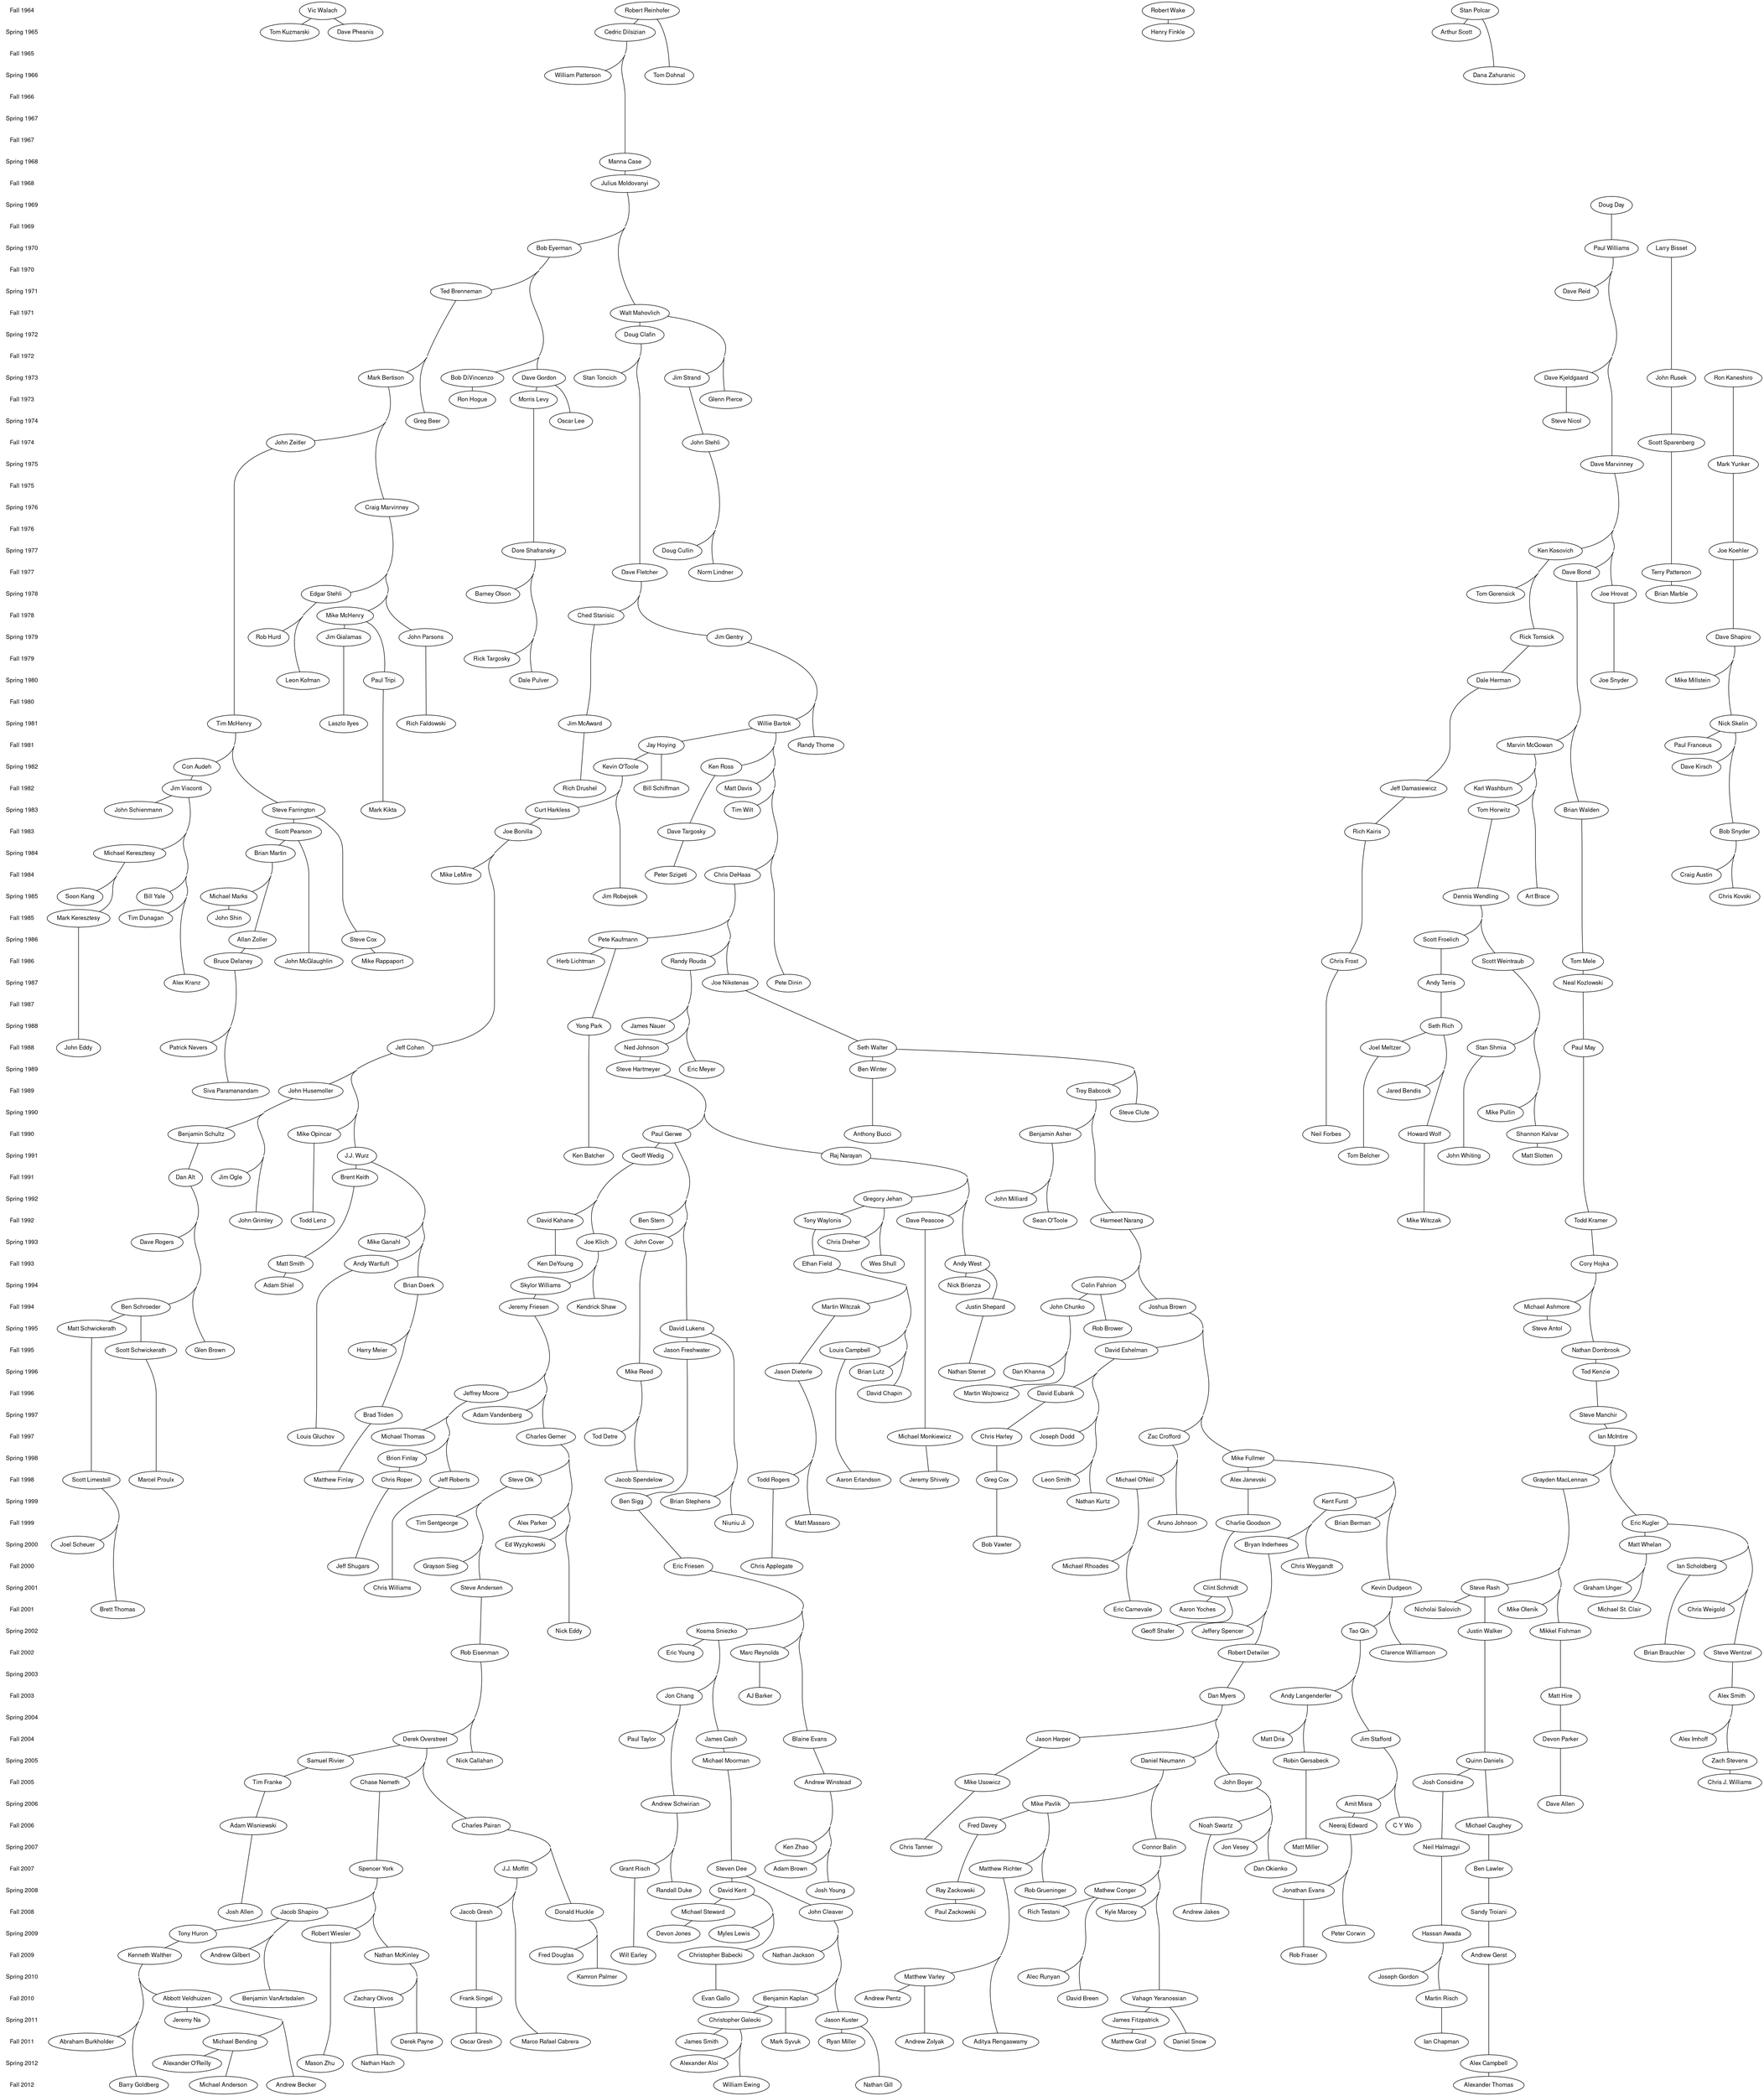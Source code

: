 /******************************************
 * Beta Nu of Theta Chi Brotherhood tree. *
 * Spring 2008				  *
 * Arranged 2008 by Michael Moorman       *
 * This language has a C-like grammar and *
 * commenting system.			  *
 *****************************************/
digraph brotherhood {
	ranksep=0; // minimum separation between ranks
	concentrate=true; // gives a more flowing edge pattern
	ratio=compress; // optimizes for horizontal space
	size="50,50"; // gives it a square shape
	/* This first block represents a timeline on the left side. */
	{
		// Change font to something appropriate for your system
		node [shape=plaintext, fontname="Nimbus Sans 1", fontsize=12];
		edge [style=invis];
		"Fall 1964" -> "Spring 1965" -> "Fall 1965" -> "Spring 1966" -> "Fall 1966" -> "Spring 1967" -> "Fall 1967" -> "Spring 1968" -> "Fall 1968" -> "Spring 1969" -> "Fall 1969" -> "Spring 1970" -> "Fall 1970" -> "Spring 1971" -> "Fall 1971" -> "Spring 1972" -> "Fall 1972" -> "Spring 1973" -> "Fall 1973" -> "Spring 1974" -> "Fall 1974" -> "Spring 1975" -> "Fall 1975" -> "Spring 1976" -> "Fall 1976" -> "Spring 1977" -> "Fall 1977" -> "Spring 1978" -> "Fall 1978" -> "Spring 1979" -> "Fall 1979" -> "Spring 1980" -> "Fall 1980" -> "Spring 1981" -> "Fall 1981" -> "Spring 1982" -> "Fall 1982" -> "Spring 1983" -> "Fall 1983" -> "Spring 1984" -> "Fall 1984" -> "Spring 1985" -> "Fall 1985" -> "Spring 1986" -> "Fall 1986" -> "Spring 1987" -> "Fall 1987" -> "Spring 1988" -> "Fall 1988" -> "Spring 1989" -> "Fall 1989" -> "Spring 1990" -> "Fall 1990" -> "Spring 1991" -> "Fall 1991" -> "Spring 1992" -> "Fall 1992" -> "Spring 1993" -> "Fall 1993" -> "Spring 1994" -> "Fall 1994" -> "Spring 1995" -> "Fall 1995" -> "Spring 1996" -> "Fall 1996" -> "Spring 1997" -> "Fall 1997" -> "Spring 1998" -> "Fall 1998" -> "Spring 1999" -> "Fall 1999" -> "Spring 2000" -> "Fall 2000" -> "Spring 2001" -> "Fall 2001" -> "Spring 2002" -> "Fall 2002" -> "Spring 2003" -> "Fall 2003" -> "Spring 2004" -> "Fall 2004" -> "Spring 2005" -> "Fall 2005" -> "Spring 2006" -> "Fall 2006" -> "Spring 2007" -> "Fall 2007" -> "Spring 2008" -> "Fall 2008" -> "Spring 2009" -> "Fall 2009" -> "Spring 2010" -> "Fall 2010" -> "Spring 2011" -> "Fall 2011" -> "Spring 2012" -> "Fall 2012"; 
	}
	/* This lists who was in which pledge class so that everyone from each pledge class is in the same rank. */
	node [color=black, shape=ellipse, fontname="Nimbus Sans 1", fontsize=12];
	edge [arrowhead=none, arrowtail=none];
	/* Data from before 1973 is incomplete and probably inaccurate */
	{ rank = same; "Fall 1964"; "Vic Walach"; "Robert Reinhofer"; "Robert Wake"; "Stan Polcar"; }
	{ rank = same; "Spring 1965"; "Cedric Dilsizian"; "Henry Finkle"; "Arthur Scott"; "Tom Kuzmarski"; "Dave Pheanis"; }
	{ rank = same; "Fall 1965"; }
	{ rank = same; "Spring 1966"; "William Patterson"; "Tom Dohnal"; "Dana Zahuranic"; }
	{ rank = same; "Fall 1966"; }
	{ rank = same; "Spring 1967"; }
	{ rank = same; "Fall 1967"; }
	{ rank = same; "Spring 1968"; "Manna Case"; }
	{ rank = same; "Fall 1968"; "Julius Moldovanyi"; }
	{ rank = same; "Spring 1969"; "Doug Day"; }
	{ rank = same; "Fall 1969"; }
	{ rank = same; "Spring 1970"; "Paul Williams"; "Bob Eyerman"; "Larry Bisset"; }
	{ rank = same; "Fall 1970"; }
	{ rank = same; "Spring 1971"; "Dave Reid"; "Ted Brenneman"; }
	{ rank = same; "Fall 1971"; "Walt Mahovlich"; }
	{ rank = same; "Spring 1972"; "Doug Clafin"; }
	{ rank = same; "Fall 1972"; }
	/* Everything below here is fairly accurate */
	{ rank = same; "Spring 1973"; "Bob DiVincenzo"; "Mark Bertison"; "Dave Kjeldgaard"; "Dave Gordon"; "Jim Strand"; "Stan Toncich"; "John Rusek"; "Ron Kaneshiro"; }
	{ rank = same; "Fall 1973"; "Ron Hogue"; "Morris Levy"; "Glenn Pierce"; }
	{ rank = same; "Spring 1974"; "Steve Nicol"; "Greg Beer"; "Oscar Lee"; }
	{ rank = same; "Fall 1974"; "John Zeitler"; "John Stehli"; "Scott Sparenberg"; }
	{ rank = same; "Spring 1975"; "Dave Marvinney"; "Mark Yunker"; }
	{ rank = same; "Fall 1975"; }
	{ rank = same; "Spring 1976"; "Craig Marvinney"; }
	{ rank = same; "Fall 1976"; }
	{ rank = same; "Spring 1977"; "Ken Kosovich"; "Dore Shafransky"; "Doug Cullin"; "Joe Koehler"; }
	{ rank = same; "Fall 1977"; "Dave Bond"; "Dave Fletcher"; "Norm Lindner"; "Terry Patterson"; }
	{ rank = same; "Spring 1978"; "Brian Marble"; "Tom Gorensick"; "Joe Hrovat"; "Edgar Stehli"; "Barney Olson"; }
	{ rank = same; "Fall 1978"; "Mike McHenry"; "Ched Stanisic"; }
	{ rank = same; "Spring 1979"; "Dave Shapiro"; "Rick Tomsick"; "John Parsons"; "Jim Gialamas"; "Rob Hurd"; "Jim Gentry"; }
	{ rank = same; "Fall 1979"; "Rick Targosky"; }
	{ rank = same; "Spring 1980"; "Mike Millstein"; "Dale Herman"; "Joe Snyder"; "Leon Kofman"; "Paul Tripi"; "Dale Pulver"; }
	{ rank = same; "Fall 1980"; }
	{ rank = same; "Spring 1981"; "Nick Skelin"; "Tim McHenry"; "Laszlo Ilyes"; "Rich Faldowski"; "Willie Bartok"; "Jim McAward"; }
	{ rank = same; "Fall 1981"; "Randy Thome"; "Jay Hoying"; "Marvin McGowan"; "Paul Franceus" }
	{ rank = same; "Spring 1982"; "Dave Kirsch"; "Con Audeh"; "Ken Ross"; "Kevin O'Toole"; }
	{ rank = same; "Fall 1982"; "Rich Drushel"; "Bill Schiffman"; "Matt Davis"; "Jim Visconti"; "Jeff Damasiewicz"; "Karl Washburn"; }
	{ rank = same; "Spring 1983"; "Curt Harkless"; "Tim Wilt"; "Mark Kikta"; "John Schienmann"; "Steve Farrington"; "Brian Walden"; "Tom Horwitz"; }
	{ rank = same; "Fall 1983"; "Dave Targosky"; "Scott Pearson"; "Rich Kairis"; "Bob Snyder"; "Joe Bonilla"; }
	{ rank = same; "Spring 1984"; "Michael Keresztesy"; "Brian Martin"; }
	{ rank = same; "Fall 1984"; "Craig Austin"; "Mike LeMire"; "Peter Szigeti"; "Chris DeHaas"; }
	{ rank = same; "Spring 1985"; "Art Brace"; "Jim Robejsek"; "Bill Yale"; "Soon Kang"; "Michael Marks"; "Chris Kovski"; "Dennis Wendling"; }
	{ rank = same; "Fall 1985"; "Mark Keresztesy"; "John Shin"; "Tim Dunagan"; }
	{ rank = same; "Spring 1986"; "Pete Kaufmann"; "Steve Cox"; "Allan Zoller"; "Scott Froelich"; }
	{ rank = same; "Fall 1986"; "Scott Weintraub"; "Tom Mele"; "Chris Frost"; "John McGlaughlin"; "Bruce Delaney"; "Mike Rappaport"; "Herb Lichtman"; "Randy Rouda"; }
	{ rank = same; "Spring 1987"; "Pete Dinin"; "Joe Nikstenas"; "Alex Kranz"; "Neal Kozlowski"; "Andy Terris"; }
	{ rank = same; "Fall 1987"; }
	{ rank = same; "Spring 1988"; "James Nauer"; "Yong Park"; "Seth Rich"; }
	{ rank = same; "Fall 1988"; "Jeff Cohen"; "Ned Johnson"; "Seth Walter"; "John Eddy"; "Patrick Nevers"; "Paul May"; "Stan Shmia"; "Joel Meltzer"; }
	{ rank = same; "Spring 1989"; "Eric Meyer"; "Steve Hartmeyer"; "Ben Winter"; }
	{ rank = same; "Fall 1989"; "John Husemoller"; "Troy Babcock"; "Siva Paramanandam"; "Jared Bendis"; }
	{ rank = same; "Spring 1990"; "Mike Pullin"; "Steve Clute"; }
	{ rank = same; "Fall 1990"; "Mike Opincar"; "Benjamin Schultz"; "Paul Gerwe"; "Anthony Bucci"; "Benjamin Asher"; "Neil Forbes"; "Howard Wolf"; "Shannon Kalvar"; }
	{ rank = same; "Spring 1991"; "J.J. Wurz"; "Geoff Wedig"; "Raj Narayan"; "Ken Batcher"; "John Whiting"; "Matt Slotten"; "Tom Belcher"; }
	{ rank = same; "Fall 1991"; "Jim Ogle"; "Dan Alt"; "Brent Keith"; }
	{ rank = same; "Spring 1992"; "John Milliard"; "Gregory Jehan"; }
	{ rank = same; "Fall 1992"; "Mike Witczak"; "Todd Kramer"; "Sean O'Toole"; "Harmeet Narang"; "Tony Waylonis"; "Dave Peascoe"; "David Kahane"; "Ben Stern"; "John Grimley"; "Todd Lenz"; }
	{ rank = same; "Spring 1993"; "Dave Rogers"; "Mike Ganahl"; "Joe Klich"; "John Cover"; "Chris Dreher"; }
	{ rank = same; "Fall 1993"; "Cory Hojka"; "Ethan Field"; "Wes Shull"; "Andy West"; "Ken DeYoung"; "Matt Smith"; "Andy Wartluft"; }
	{ rank = same; "Spring 1994"; "Adam Shiel"; "Brian Doerk"; "Skylor Williams"; "Nick Brienza"; "Colin Fahrion"; }
	{ rank = same; "Fall 1994"; "Ben Schroeder"; "Kendrick Shaw"; "Jeremy Friesen"; "Justin Shepard"; "Martin Witczak"; "John Chunko"; "Joshua Brown"; "Michael Ashmore"; }
	{ rank = same; "Spring 1995"; "Matt Schwickerath"; "David Lukens"; "Rob Brower"; "Steve Antol"; }
	{ rank = same; "Fall 1995"; "Nathan Dombrook"; "David Eshelman"; "Louis Campbell"; "Jason Freshwater"; "Harry Meier"; "Scott Schwickerath"; "Glen Brown"; }
	{ rank = same; "Spring 1996"; "Mike Reed"; "Nathan Sterret"; "Jason Dieterle"; "Brian Lutz"; "Dan Khanna"; "Tod Kenzie"; }
	{ rank = same; "Fall 1996"; "Jeffrey Moore"; "David Chapin"; "Martin Wojtowicz"; "David Eubank"; }
	{ rank = same; "Spring 1997"; "Adam Vandenberg"; "Steve Manchir"; "Brad Triden"; }
	{ rank = same; "Fall 1997"; "Ian McIntire"; "Joseph Dodd"; "Chris Harley"; "Zac Crofford"; "Michael Monkiewicz"; "Tod Detre"; "Michael Thomas"; "Charles Gerner"; "Louis Gluchov"; }
	{ rank = same; "Spring 1998"; "Brion Finlay"; "Mike Fullmer"; }
	{ rank = same; "Fall 1998"; "Scott Limestoll"; "Steve Olk"; "Matthew Finlay"; "Marcel Proulx"; "Chris Roper"; "Jacob Spendelow"; "Jeff Roberts"; "Jeremy Shively"; "Todd Rogers"; "Aaron Erlandson"; "Michael O'Neil"; "Greg Cox"; "Leon Smith"; "Alex Janevski"; "Grayden MacLennan"; }
	{ rank = same; "Spring 1999"; "Kent Furst"; "Nathan Kurtz"; "Brian Stephens"; "Ben Sigg"; }
	{ rank = same; "Fall 1999"; "Tim Sentgeorge"; "Alex Parker"; "Niuniu Ji"; "Matt Massaro"; "Eric Kugler"; "Aruno Johnson"; "Brian Berman"; "Charlie Goodson"; }
	{ rank = same; "Spring 2000"; "Joel Scheuer"; "Ed Wyzykowski"; "Bryan Inderhees"; "Bob Vawter"; "Matt Whelan"; }
	{ rank = same; "Fall 2000"; "Ian Scholdberg"; "Chris Weygandt"; "Michael Rhoades"; "Chris Applegate"; "Eric Friesen"; "Grayson Sieg"; "Jeff Shugars"; }
	{ rank = same; "Spring 2001"; "Steve Andersen"; "Chris Williams"; "Clint Schmidt"; "Kevin Dudgeon"; "Steve Rash"; "Graham Unger"; }
	{ rank = same; "Fall 2001"; "Eric Carnevale"; "Chris Weigold"; "Brett Thomas"; "Chris Weigold"; "Nicholai Salovich"; "Mike Olenik"; "Michael St. Clair"; "Aaron Yoches"; }
	{ rank = same; "Spring 2002"; "Kosma Sniezko"; "Mikkel Fishman"; "Justin Walker"; "Tao Qin"; "Jeffery Spencer"; "Geoff Shafer"; "Nick Eddy";  }
	{ rank = same; "Fall 2002"; "Steve Wentzel"; "Clarence Williamson"; "Brian Brauchler"; "Rob Eisenman"; "Eric Young"; "Marc Reynolds"; "Robert Detwiler"; }
	{ rank = same; "Spring 2003"; }
	{ rank = same; "Fall 2003"; "Dan Myers"; "Andy Langenderfer"; "Jon Chang"; "Alex Smith"; "Matt Hire"; "AJ Barker"; }
	{ rank = same; "Spring 2004"; }
	{ rank = same; "Fall 2004"; "Jason Harper"; "Derek Overstreet"; "Devon Parker"; "James Cash"; "Jim Stafford"; "Blaine Evans"; "Matt Dria"; "Alex Imhoff"; "Paul Taylor"; }
	{ rank = same; "Spring 2005"; "Michael Moorman"; "Daniel Neumann"; "Robin Gersabeck"; "Samuel Rivier"; "Zach Stevens"; "Nick Callahan"; "Quinn Daniels"; }
	{ rank = same; "Fall 2005"; "John Boyer"; "Andrew Winstead"; "Josh Considine"; "Chase Nemeth"; "Tim Franke"; "Chris J. Williams"; "Mike Usowicz"; }
	{ rank = same; "Spring 2006"; "Mike Pavlik"; "Amit Misra"; "Andrew Schwirian"; "Dave Allen"; }
	{ rank = same; "Fall 2006"; "C Y Wo"; "Adam Wisniewski"; "Neeraj Edward"; "Charles Pairan"; "Michael Caughey"; "Noah Swartz"; "Fred Davey"; }
	{ rank = same; "Spring 2007"; "Ken Zhao"; "Connor Balin"; "Chris Tanner"; "Jon Vesey"; "Matt Miller"; "Neil Halmagyi"; }
	{ rank = same; "Fall 2007"; "J.J. Moffitt"; "Matthew Richter"; "Dan Okienko"; "Steven Dee"; "Spencer York"; "Ben Lawler"; "Adam Brown"; "Grant Risch"; }
	{ rank = same; "Spring 2008"; "Ray Zackowski"; "Jonathan Evans"; "Rob Grueninger"; "Mathew Conger"; "Randall Duke"; "David Kent"; "Josh Young"; }
	{ rank = same; "Fall 2008"; "Josh Allen"; "John Cleaver"; "Jacob Gresh"; "Donald Huckle"; "Andrew Jakes"; "Kyle Marcey"; "Jacob Shapiro"; "Michael Steward"; "Rich Testani"; "Sandy Troiani"; "Paul Zackowski";}
	{ rank = same; "Spring 2009"; "Hassan Awada"; "Peter Corwin"; "Tony Huron"; "Devon Jones"; "Myles Lewis"; "Robert Wiesler"}
	{ rank = same; "Fall 2009"; "Christopher Babecki"; "Fred Douglas"; "Will Earley"; "Rob Fraser"; "Andrew Gerst"; "Andrew Gilbert"; "Nathan Jackson"; "Kenneth Walther"; "Nathan McKinley"}
  	{ rank = same; "Spring 2010"; "Joseph Gordon"; "Kamron Palmer"; "Alec Runyan"; "Matthew Varley"}
	{ rank = same; "Fall 2010"; "David Breen"; "Evan Gallo"; "Benjamin Kaplan"; "Zachary Olivos"; "Andrew Pentz"; "Martin Risch"; "Frank Singel"; "Benjamin VanArtsdalen"; "Vahagn Yeranossian"}
	{ rank = same; "Spring 2011"; "James Fitzpatrick"; "Christopher Galecki"; "Jason Kuster"; "Jeremy Na"}
	{ rank = same; "Fall 2011"; "Michael Bending"; "Abraham Burkholder"; "Marco Rafael Cabrera"; "Ian Chapman"; "Matthew Graf"; "Oscar Gresh"; "Ryan Miller"; "Derek Payne"; "Aditya Rengaswamy"; "James Smith"; "Daniel Snow"; "Mark Syvuk"; "Andrew Zolyak"}
	{ rank = same; "Spring 2012"; "Alexander Aloi"; "Nathan Hach"; "Alexander O'Reilly"; "Mason Zhu"; "Alex Campbell";}
	{rank = same; "Fall 2012"; "Alexander Thomas"; "Nathan Gill"; "Michael Anderson"; "Barry Goldberg"; "Andrew Becker"; "William Ewing";}
	
	/* Big brother -> Little brother.  Sorted alphabetically by big brother last name. */
	"Dan Alt" -> "Dave Rogers";
	"Dan Alt" -> "Ben Schroeder";
	"Dan Alt" -> "Glen Brown";
	"Steve Andersen" -> "Rob Eisenman";
	"Benjamin Asher" -> "Sean O'Toole";
	"Benjamin Asher" -> "John Milliard";
	"Michael Ashmore" -> "Steve Antol";
	"Con Audeh" -> "Jim Visconti";
  	"Hassan Awada" -> "Joseph Gordon";
	"Hassan Awada" -> "Martin Risch";
	"Troy Babcock" -> "Harmeet Narang";
	"Troy Babcock" -> "Benjamin Asher";
	"Christopher Babecki" -> "Evan Gallo";
	"Connor Balin" -> "Mathew Conger";
	"Connor Balin" -> "Kyle Marcey";
	"Connor Balin" -> "Vahagn Yeranossian";
	"Willie Bartok" -> "Jay Hoying";
	"Willie Bartok" -> "Matt Davis";
	"Willie Bartok" -> "Pete Dinin";
	"Willie Bartok" -> "Ken Ross";
	"Willie Bartok" -> "Tim Wilt";
	"Willie Bartok" -> "Chris DeHaas";
	"Mark Bertison" -> "Craig Marvinney";
	"Mark Bertison" -> "John Zeitler";
	"Michael Bending" -> "Alexander O'Reilly";
	"Michael Bending" -> "Michael Anderson";
	"Larry Bisset" -> "John Rusek";
	"Dave Bond" -> "Marvin McGowan";
	"Dave Bond" -> "Brian Walden";
	"Joe Bonilla" -> "Jeff Cohen";
	"Joe Bonilla" -> "Mike LeMire";
	"John Boyer" -> "Noah Swartz";
	"John Boyer" -> "Jon Vesey";
	"John Boyer" -> "Dan Okienko";
	"Ted Brenneman" -> "Greg Beer";
	"Ted Brenneman" -> "Mark Bertison";
	"Joshua Brown" -> "Mike Fullmer";
	"Joshua Brown" -> "David Eshelman";
	"Joshua Brown" -> "Zac Crofford";
	"Alex Campbell" -> "Alexander Thomas";
	"Louis Campbell" -> "Aaron Erlandson";
	"Manna Case" -> "Julius Moldovanyi";
	"James Cash" -> "Michael Moorman";
	"Michael Caughey" -> "Ben Lawler";
	"Jon Chang" -> "Paul Taylor";
	"Jon Chang" -> "Andrew Schwirian";
	"John Chunko" -> "Martin Wojtowicz"
	"John Chunko" -> "Dan Khanna";
	"Doug Clafin" -> "Stan Toncich";
	"Doug Clafin" -> "Dave Fletcher";
	"John Cleaver" -> "Nathan Jackson"
	"John Cleaver" -> "Benjamin Kaplan";
	"John Cleaver" -> "Jason Kuster";
	"Jeff Cohen" -> "John Husemoller";
	"Jeff Cohen" -> "J.J. Wurz";
	"Jeff Cohen" -> "Mike Opincar";
	"Mathew Conger" -> "Rich Testani";
  	"Mathew Conger" -> "Alec Runyan";
	"Mathew Conger" -> "David Breen";
	"Josh Considine" -> "Neil Halmagyi";
	"John Cover" -> "Mike Reed";
	"Greg Cox" -> "Bob Vawter";
	"Steve Cox" -> "Mike Rappaport";
	"Zac Crofford" -> "Michael O'Neil";
	"Zac Crofford" -> "Aruno Johnson";
	"Jeff Damasiewicz" -> "Rich Kairis";
	"Quinn Daniels" -> "Josh Considine";
	"Quinn Daniels" -> "Michael Caughey";
	"Fred Davey" -> "Ray Zackowski"
	"Doug Day" -> "Paul Williams";
	"Steven Dee" -> "David Kent";
	"Steven Dee" -> "John Cleaver";
	"Chris DeHaas" -> "Randy Rouda";
	"Chris DeHaas" -> "Joe Nikstenas";
	"Chris DeHaas" -> "Pete Kaufmann";
	"Bruce Delaney" -> "Patrick Nevers";
	"Bruce Delaney" -> "Siva Paramanandam";
	"Robert Detwiler" -> "Dan Myers";
	"Jason Dieterle" -> "Todd Rogers";
	"Jason Dieterle" -> "Matt Massaro";
	"Cedric Dilsizian" -> "William Patterson";
	"Cedric Dilsizian" -> "Manna Case";
	"Bob DiVincenzo" -> "Ron Hogue";
	"Brian Doerk" -> "Brad Triden"
	"Brian Doerk" -> "Harry Meier";
	"Nathan Dombrook" -> "Tod Kenzie";
	"Kevin Dudgeon" -> "Clarence Williamson";
	"Kevin Dudgeon" -> "Tao Qin";
	"Neeraj Edward" -> "Jonathan Evans";
	"Neeraj Edward" -> "Peter Corwin";
	"Rob Eisenman" -> "Derek Overstreet";
	"Rob Eisenman" -> "Nick Callahan";
	"David Eshelman" -> "Nathan Kurtz";
	"David Eshelman" -> "David Eubank";
	"David Eshelman" -> "Joseph Dodd";
	"David Eshelman" -> "Leon Smith"
	"David Eubank" -> "Chris Harley";
	"Blaine Evans" -> "Andrew Winstead";
	"Jonathan Evans" -> "Rob Fraser"
	"Bob Eyerman" -> "Ted Brenneman";
	"Bob Eyerman" -> "Bob DiVincenzo";
	"Bob Eyerman" -> "Dave Gordon";
	"Colin Fahrion" -> "Rob Brower";
	"Colin Fahrion" -> "John Chunko";
	"Steve Farrington" -> "Scott Pearson";
	"Steve Farrington" -> "Steve Cox";
	"Ethan Field" -> "Brian Lutz";
	"Ethan Field" -> "Louis Campbell";
	"Ethan Field" -> "David Chapin";
	"Ethan Field" -> "Martin Witczak";
	"Brion Finlay" -> "Chris Roper";
	"Mikkel Fishman" -> "Matt Hire";
	"James Fitzpatrick" -> "Matthew Graf";
	"Dave Fletcher" -> "Ched Stanisic";
	"Dave Fletcher" -> "Jim Gentry";
	"Tim Franke" -> "Adam Wisniewski";
	"Jason Freshwater" -> "Ben Sigg";
	"Eric Friesen" -> "Blaine Evans";
	"Eric Friesen" -> "Kosma Sniezko";
	"Eric Friesen" -> "Marc Reynolds";
	"Jeremy Friesen" -> "Jeffrey Moore";
	"Jeremy Friesen" -> "Adam Vandenberg";
	"Jeremy Friesen" -> "Charles Gerner";
	"Scott Froelich" -> "Andy Terris";
	"Chris Frost" -> "Neil Forbes";
	"Mike Fullmer" -> "Kevin Dudgeon";
	"Mike Fullmer" -> "Alex Janevski";
	"Mike Fullmer" -> "Kent Furst";
	"Mike Fullmer" -> "Brian Berman";
	"Kent Furst" -> "Bryan Inderhees";
	"Kent Furst" -> "Chris Weygandt";
	"Christopher Galecki" -> "James Smith";
	"Christopher Galecki" -> "Alexander Aloi";
	"Christopher Galecki" -> "William Ewing";
	"Jim Gentry" -> "Randy Thome";
	"Jim Gentry" -> "Willie Bartok";
	"Charles Gerner" -> "Steve Olk";
	"Charles Gerner" -> "Ed Wyzykowski";
	"Charles Gerner" -> "Alex Parker";
	"Charles Gerner" -> "Nick Eddy";
	"Robin Gersabeck" -> "Matt Miller";
	"Andrew Gerst" -> "Alex Campbell";
	"Paul Gerwe" -> "David Lukens";
	"Paul Gerwe" -> "Geoff Wedig";
	"Paul Gerwe" -> "John Cover";
	"Paul Gerwe" -> "Ben Stern";
	"Jim Gialamas" -> "Laszlo Ilyes";
	"Charlie Goodson" -> "Clint Schmidt";
	"Dave Gordon" -> "Oscar Lee";
	"Dave Gordon" -> "Morris Levy";
	"Jacob Gresh" -> "Frank Singel";
	"Neil Halmagyi" -> "Hassan Awada";
	"Curt Harkless" -> "Joe Bonilla";
	"Jason Harper" -> "Mike Usowicz";
	"Chris Harley" -> "Greg Cox";
	"Steve Hartmeyer" -> "Paul Gerwe";
	"Steve Hartmeyer" -> "Raj Narayan";
	"Dale Herman" -> "Jeff Damasiewicz";
	"Matt Hire" -> "Devon Parker";
	"Cory Hojka" -> "Nathan Dombrook";
	"Cory Hojka" -> "Michael Ashmore";
	"Tom Horwitz" -> "Dennis Wendling";
	"Jay Hoying" -> "Kevin O'Toole";
	"Jay Hoying" -> "Bill Schiffman";
	"Joe Hrovat" -> "Joe Snyder";
	"Donald Huckle" -> "Fred Douglas";
  	"Donald Huckle" -> "Kamron Palmer";
	"Tony Huron" -> "Kenneth Walther";
	"John Husemoller" -> "Benjamin Schultz";
	"John Husemoller" -> "Jim Ogle";
	"John Husemoller" -> "John Grimley";
	"Bryan Inderhees" -> "Jeffery Spencer";
	"Bryan Inderhees" -> "Robert Detwiler";
	"Alex Janevski" -> "Charlie Goodson";
	"Gregory Jehan" -> "Tony Waylonis"; 
	"Gregory Jehan" -> "Chris Dreher";
	"Gregory Jehan" -> "Wes Shull";
	"Ned Johnson" -> "Steve Hartmeyer";
	"David Kahane" -> "Ken DeYoung";
	"Rich Kairis" -> "Chris Frost";
	"Shannon Kalvar" -> "Matt Slotten";
	"Ron Kaneshiro" -> "Mark Yunker";
	"Benjamin Kaplan" -> "Christopher Galecki";
	"Benjamin Kaplan" -> "Mark Syvuk";
	"Pete Kaufmann" -> "Herb Lichtman";
	"Pete Kaufmann" -> "Yong Park";
	"Brent Keith" -> "Matt Smith";
	"David Kent" -> "Michael Steward";
	"David Kent" -> "Myles Lewis";
	"David Kent" -> "Christopher Babecki"
	"Tod Kenzie" -> "Steve Manchir";
	"Michael Keresztesy" -> "Mark Keresztesy";
	"Michael Keresztesy" -> "Soon Kang";
	"Mark Keresztesy" -> "John Eddy";
	"Dave Kjeldgaard" -> "Steve Nicol";
	"Joe Klich" -> "Kendrick Shaw";
	"Joe Klich" -> "Skylor Williams";
	"Joe Koehler" -> "Dave Shapiro";
	"Ken Kosovich" -> "Tom Gorensick";
	"Ken Kosovich" -> "Rick Tomsick";
	"Neal Kozlowski" -> "Paul May";
	"Todd Kramer" -> "Cory Hojka";
	"Eric Kugler" -> "Chris Weigold";
	"Eric Kugler" -> "Matt Whelan";
	"Eric Kugler" -> "Steve Wentzel";
	"Eric Kugler" -> "Ian Scholdberg";
	"Jason Kuster" -> "Ryan Miller";
	"Jason Kuster" -> "Nathan Gill";
	"Andy Langenderfer" -> "Robin Gersabeck";
	"Andy Langenderfer" -> "Matt Dria";
	"Ben Lawler" -> "Sandy Troiani";
	"Morris Levy" -> "Dore Shafransky";
	"Scott Limestoll" -> "Brett Thomas";
	"Scott Limestoll" -> "Joel Scheuer";
	"David Lukens" -> "Niuniu Ji";
	"David Lukens" -> "Jason Freshwater";
	"David Lukens" -> "Brian Stephens";
	"Grayden MacLennan" -> "Steve Rash";
	"Grayden MacLennan" -> "Mikkel Fishman";
	"Grayden MacLennan" -> "Mike Olenik";
	"Walt Mahovlich" -> "Doug Clafin";
	"Walt Mahovlich" -> "Glenn Pierce";
	"Walt Mahovlich" -> "Jim Strand";
	"Steve Manchir" -> "Ian McIntire";
	"Michael Marks" -> "John Shin";
	"Brian Martin" -> "Michael Marks";
	"Brian Martin" -> "Allan Zoller";
	"Craig Marvinney" -> "John Parsons";
	"Craig Marvinney" -> "Mike McHenry";
	"Craig Marvinney" -> "Edgar Stehli";
	"Dave Marvinney" -> "Dave Bond";
	"Dave Marvinney" -> "Ken Kosovich";
	"Dave Marvinney" -> "Joe Hrovat";
	"Paul May" -> "Todd Kramer";
	"Jim McAward" -> "Rich Drushel";
	"Marvin McGowan" -> "Art Brace";
	"Marvin McGowan" -> "Karl Washburn";
	"Marvin McGowan" -> "Tom Horwitz";
	"Mike McHenry" -> "Jim Gialamas";
	"Mike McHenry" -> "Paul Tripi";
	"Tim McHenry" -> "Con Audeh";
	"Tim McHenry" -> "Steve Farrington";
	"Ian McIntire" -> "Eric Kugler";
	"Ian McIntire" -> "Grayden MacLennan";
	"Nathan McKinley" -> "Zachary Olivos";
	"Nathan McKinley" -> "Derek Payne";
	"Tom Mele" -> "Neal Kozlowski";
	"Joel Meltzer" -> "Tom Belcher";
	"Amit Misra" -> "Neeraj Edward";
	"J.J. Moffitt" -> "Jacob Gresh";
	"J.J. Moffitt" -> "Marco Rafael Cabrera";
	"Julius Moldovanyi" -> "Bob Eyerman";
	"Julius Moldovanyi" -> "Walt Mahovlich";
	"Michael Monkiewicz" -> "Jeremy Shively";
	"Jeffrey Moore" -> "Michael Thomas";
	"Jeffrey Moore" -> "Brion Finlay";
	"Jeffrey Moore" -> "Jeff Roberts";
	"Michael Moorman" -> "Steven Dee";
	"Dan Myers" -> "John Boyer";
	"Dan Myers" -> "Daniel Neumann";
	"Dan Myers" -> "Jason Harper";
	"Harmeet Narang" -> "Colin Fahrion";
	"Harmeet Narang" -> "Joshua Brown";
	"Raj Narayan" -> "Dave Peascoe";
	"Raj Narayan" -> "Gregory Jehan";
	"Raj Narayan" -> "Andy West";
	"Chase Nemeth" -> "Spencer York";
	"Daniel Neumann" -> "Mike Pavlik";
	"Daniel Neumann" -> "Connor Balin";
	"Joe Nikstenas" -> "Seth Walter";
	"Michael O'Neil" -> "Eric Carnevale";
	"Michael O'Neil" -> "Michael Rhoades";
	"Kevin O'Toole" -> "Curt Harkless";
	"Kevin O'Toole" -> "Jim Robejsek";
	"Zachary Olivos" -> "Nathan Hach";
	"Steve Olk" -> "Tim Sentgeorge";
	"Steve Olk" -> "Grayson Sieg";
	"Steve Olk" -> "Steve Andersen";
	"Mike Opincar" -> "Todd Lenz";
	"Derek Overstreet" -> "Charles Pairan";
	"Derek Overstreet" -> "Samuel Rivier";
	"Derek Overstreet" -> "Chase Nemeth";
	"Charles Pairan" -> "J.J. Moffitt";
	"Charles Pairan" -> "Donald Huckle";
	"Yong Park" -> "Ken Batcher";
	"Devon Parker" -> "Dave Allen";
	"John Parsons" -> "Rich Faldowski";
	"Terry Patterson" -> "Brian Marble";
	"Mike Pavlik" -> "Matthew Richter";
	"Mike Pavlik" -> "Fred Davey";
	"Mike Pavlik" -> "Rob Grueninger";
	"Scott Pearson" -> "Brian Martin";
	"Scott Pearson" -> "John McGlaughlin";
	"Dave Peascoe" -> "Michael Monkiewicz";
	"Stan Polcar" -> "Arthur Scott";
	"Stan Polcar" -> "Dana Zahuranic";
	"Tao Qin" -> "Andy Langenderfer";
	"Tao Qin" -> "Jim Stafford";
	"Steve Rash" -> "Justin Walker";
	"Steve Rash" -> "Nicholai Salovich";
	"Mike Reed" -> "Jacob Spendelow";
	"Mike Reed" -> "Tod Detre";
	"Robert Reinhofer" -> "Cedric Dilsizian";
	"Robert Reinhofer" -> "Tom Dohnal";
	"Marc Reynolds" -> "AJ Barker";
	"Seth Rich" -> "Joel Meltzer";
	"Seth Rich" -> "Jared Bendis";
	"Seth Rich" -> "Howard Wolf"; 
  	"Matthew Richter" -> "Matthew Varley";
	"Matthew Richter" -> "Aditya Rengaswamy";
	"Grant Risch" -> "Will Earley";
	"Martin Risch" -> "Ian Chapman";
	"Samuel Rivier" -> "Tim Franke";
	"Jeff Roberts" -> "Chris Williams";
	"Todd Rogers" -> "Chris Applegate";
	"Chris Roper" -> "Jeff Shugars";
	"Ken Ross" -> "Dave Targosky";
	"Randy Rouda" -> "James Nauer";
	"Randy Rouda" -> "Eric Meyer";
	"Randy Rouda" -> "Ned Johnson";
	"John Rusek" -> "Scott Sparenberg";
	"Clint Schmidt" -> "Aaron Yoches";
	"Clint Schmidt" -> "Geoff Shafer";
	"Ian Scholdberg" -> "Brian Brauchler";
	"Ben Schroeder" -> "Matt Schwickerath";
	"Ben Schroeder" -> "Scott Schwickerath";
	"Benjamin Schultz" -> "Dan Alt";
	"Matt Schwickerath" -> "Scott Limestoll";
	"Scott Schwickerath" -> "Marcel Proulx";
	"Andrew Schwirian" -> "Grant Risch";
	"Andrew Schwirian" -> "Randall Duke";
	"Dore Shafransky" -> "Barney Olson";
	"Dore Shafransky" -> "Rick Targosky";
	"Dore Shafransky" -> "Dale Pulver";
	"Dave Shapiro" -> "Mike Millstein";
	"Dave Shapiro" -> "Nick Skelin";
	"Jacob Shapiro" -> "Tony Huron";
	"Jacob Shapiro" -> "Andrew Gilbert";
	"Jacob Shapiro" -> "Benjamin VanArtsdalen";
	"Justin Shepard" -> "Nathan Sterret";
	"Stan Shmia" -> "John Whiting";
	"Ben Sigg" -> "Eric Friesen";
	"Frank Singel" -> "Oscar Gresh";
	"Nick Skelin" -> "Dave Kirsch";
	"Nick Skelin" -> "Paul Franceus";
	"Nick Skelin" -> "Bob Snyder";
	"Alex Smith" -> "Alex Imhoff";
	"Alex Smith" -> "Zach Stevens";
	"Matt Smith" -> "Adam Shiel";
	"Kosma Sniezko" -> "James Cash";
	"Kosma Sniezko" -> "Eric Young";
	"Kosma Sniezko" -> "Jon Chang";
	"Bob Snyder" -> "Craig Austin";
	"Bob Snyder" -> "Chris Kovski";
	"Scott Sparenberg" -> "Terry Patterson";
	"Jim Stafford" -> "Amit Misra";
	"Jim Stafford" -> "C Y Wo";
	"Ched Stanisic" -> "Jim McAward";
	"Edgar Stehli" -> "Rob Hurd";
	"Edgar Stehli" -> "Leon Kofman";
	"John Stehli" -> "Doug Cullin";
	"John Stehli" -> "Norm Lindner";
	"Michael Steward" -> "Devon Jones"
	"Zach Stevens" -> "Chris J. Williams";
	"Jim Strand" -> "John Stehli";
	"Noah Swartz" -> "Andrew Jakes";
	"Dave Targosky" -> "Peter Szigeti";
	"Andy Terris" -> "Seth Rich";
	"Rick Tomsick" -> "Dale Herman";
	"Brad Triden" -> "Matthew Finlay";
	"Paul Tripi" -> "Mark Kikta";
	"Sandy Troiani" -> "Andrew Gerst"
	"Mike Usowicz" -> "Chris Tanner";
	"Matthew Varley" -> "Andrew Pentz";
	"Matthew Varley" -> "Andrew Zolyak";
	"Jim Visconti" -> "John Schienmann";
	"Jim Visconti" -> "Bill Yale";
	"Jim Visconti" -> "Tim Dunagan";
	"Jim Visconti" -> "Alex Kranz";
	"Jim Visconti" -> "Michael Keresztesy";
	"Abbott Veldhuizen" -> "Jeremy Na";
	"Abbott Veldhuizen" -> "Michael Bending";
	"Abbott Veldhuizen" -> "Andrew Becker";
	"Robert Wake" -> "Henry Finkle";
	"Vic Walach" -> "Tom Kuzmarski";
	"Vic Walach" -> "Dave Pheanis";
	"Brian Walden" -> "Tom Mele";
	"Justin Walker" -> "Quinn Daniels";
	"Seth Walter" -> "Troy Babcock";
	"Seth Walter" -> "Ben Winter";
	"Seth Walter" -> "Steve Clute";
	"Kenneth Walther" -> "Abbott Veldhuizen";
	"Kenneth Walther" -> "Abraham Burkholder";
	"Kenneth Walther" -> "Barry Goldberg";
	"Andy Wartluft" -> "Louis Gluchov";
	"Tony Waylonis" -> "Ethan Field";
	"Matt Whelan" -> "Graham Unger";
	"Matt Whelan" -> "Michael St. Clair";
	"Robert Wiesler" -> "Mason Zhu";
	"Scott Weintraub" -> "Shannon Kalvar";
	"Scott Weintraub" -> "Stan Shmia";
	"Scott Weintraub" -> "Mike Pullin";
	"Dennis Wendling" -> "Scott Weintraub";
	"Dennis Wendling" -> "Scott Froelich";
	"Steve Wentzel" -> "Alex Smith";
	"Andy West" -> "Nick Brienza";
	"Andy West" -> "Justin Shepard";
	"Paul Williams" -> "Dave Reid";
	"Paul Williams" -> "Dave Kjeldgaard";
	"Paul Williams" -> "Dave Marvinney";
	"Skylor Williams" -> "Jeremy Friesen";
	"Andrew Winstead" -> "Ken Zhao";
	"Andrew Winstead" -> "Adam Brown";
	"Andrew Winstead" -> "Josh Young";
	"Adam Wisniewski" -> "Josh Allen";
	"Martin Witczak" -> "Jason Dieterle";
	"Geoff Wedig" -> "David Kahane";
	"Geoff Wedig" -> "Joe Klich";
	"Ben Winter" -> "Anthony Bucci";
	"Howard Wolf" -> "Mike Witczak";
	"J.J. Wurz" -> "Brent Keith";
	"J.J. Wurz" -> "Andy Wartluft";
	"J.J. Wurz" -> "Mike Ganahl";
	"J.J. Wurz" -> "Brian Doerk";
	"Vahagn Yeranossian" -> "James Fitzpatrick";
	"Vahagn Yeranossian" -> "Daniel Snow";
	"Spencer York" -> "Jacob Shapiro"
	"Spencer York" -> "Robert Wiesler"
	"Spencer York" -> "Nathan McKinley"
	"Mark Yunker" -> "Joe Koehler";
	"Ray Zackowski" -> "Paul Zackowski";
	"John Zeitler" -> "Tim McHenry";
	"Allan Zoller" -> "Bruce Delaney";
}
